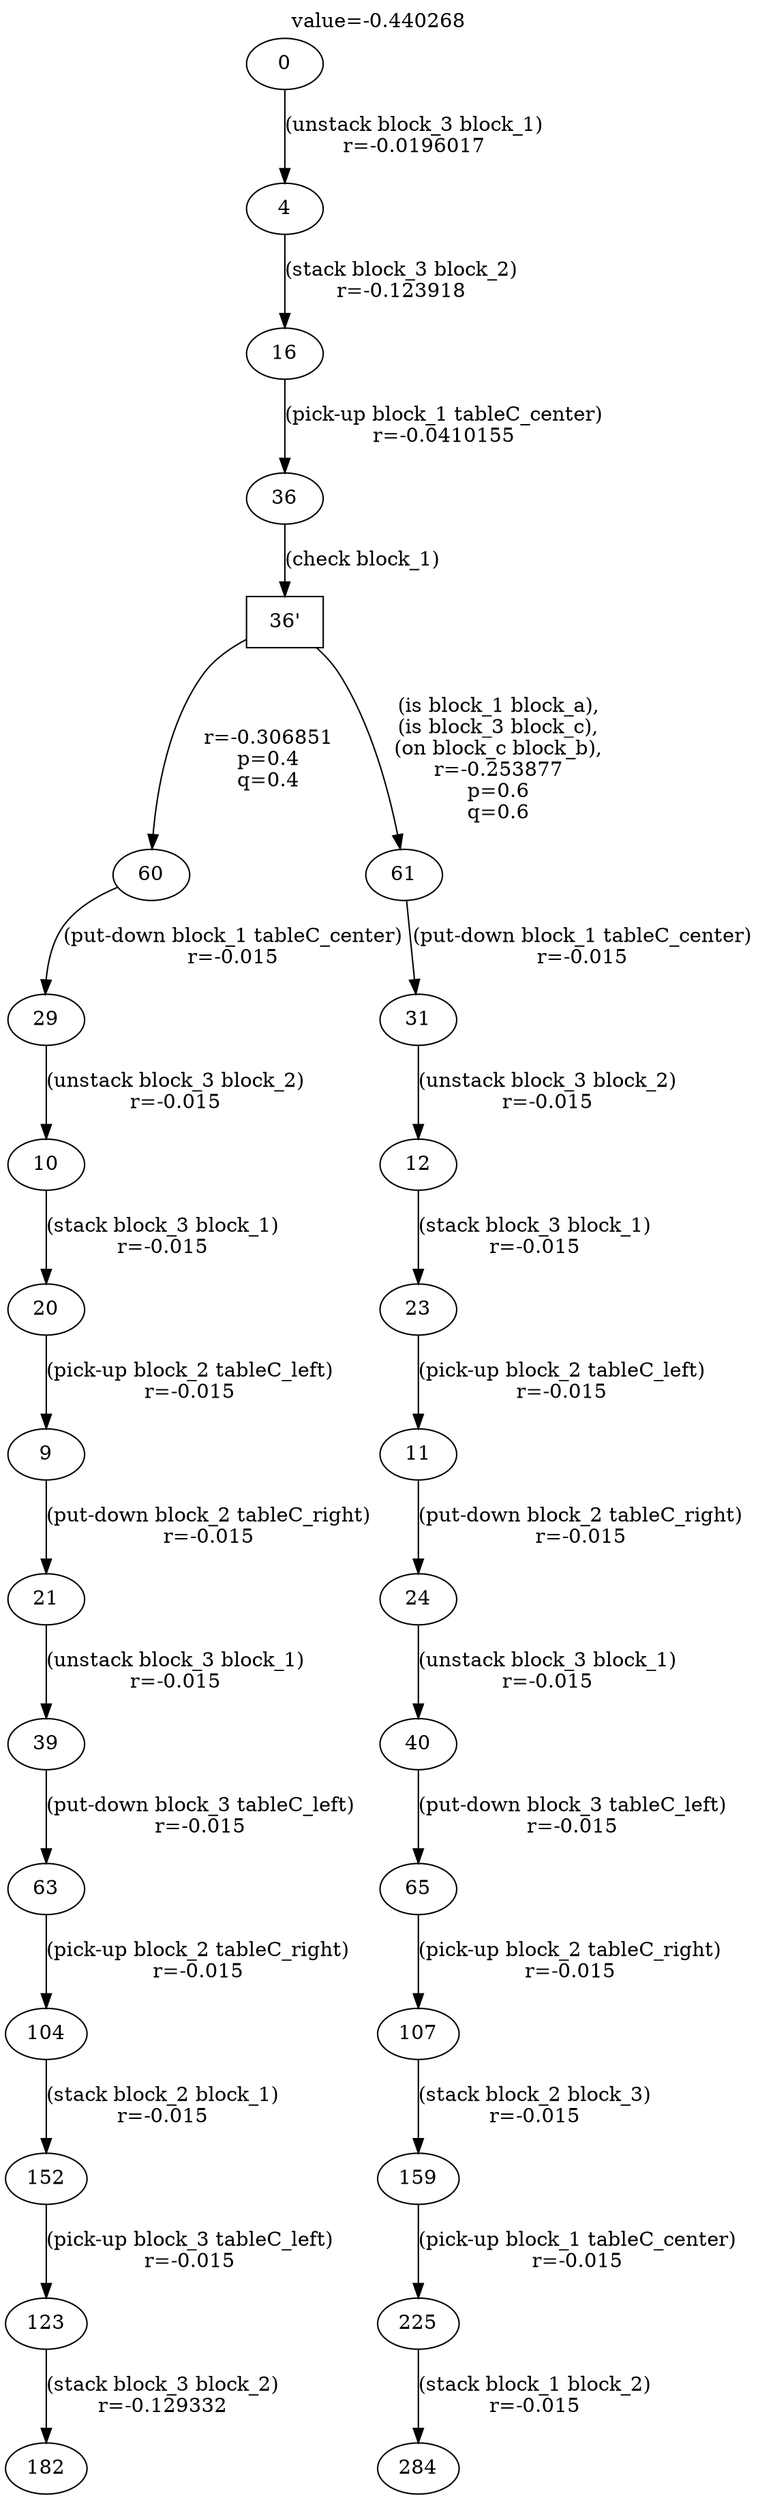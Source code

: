 digraph g{
label="value=-0.440268"
labelloc=top
0->4 [ label="(unstack block_3 block_1)
r=-0.0196017" ];
4->16 [ label="(stack block_3 block_2)
r=-0.123918" ];
16->36 [ label="(pick-up block_1 tableC_center)
r=-0.0410155" ];
"36'" [ shape=box ] ;
36->"36'" [ label="(check block_1)" ];
"36'"->60 [ label="
r=-0.306851
p=0.4
q=0.4" ];
60->29 [ label="(put-down block_1 tableC_center)
r=-0.015" ];
29->10 [ label="(unstack block_3 block_2)
r=-0.015" ];
10->20 [ label="(stack block_3 block_1)
r=-0.015" ];
20->9 [ label="(pick-up block_2 tableC_left)
r=-0.015" ];
9->21 [ label="(put-down block_2 tableC_right)
r=-0.015" ];
21->39 [ label="(unstack block_3 block_1)
r=-0.015" ];
39->63 [ label="(put-down block_3 tableC_left)
r=-0.015" ];
63->104 [ label="(pick-up block_2 tableC_right)
r=-0.015" ];
104->152 [ label="(stack block_2 block_1)
r=-0.015" ];
152->123 [ label="(pick-up block_3 tableC_left)
r=-0.015" ];
123->182 [ label="(stack block_3 block_2)
r=-0.129332" ];
"36'"->61 [ label="
(is block_1 block_a),
(is block_3 block_c),
(on block_c block_b),
r=-0.253877
p=0.6
q=0.6" ];
61->31 [ label="(put-down block_1 tableC_center)
r=-0.015" ];
31->12 [ label="(unstack block_3 block_2)
r=-0.015" ];
12->23 [ label="(stack block_3 block_1)
r=-0.015" ];
23->11 [ label="(pick-up block_2 tableC_left)
r=-0.015" ];
11->24 [ label="(put-down block_2 tableC_right)
r=-0.015" ];
24->40 [ label="(unstack block_3 block_1)
r=-0.015" ];
40->65 [ label="(put-down block_3 tableC_left)
r=-0.015" ];
65->107 [ label="(pick-up block_2 tableC_right)
r=-0.015" ];
107->159 [ label="(stack block_2 block_3)
r=-0.015" ];
159->225 [ label="(pick-up block_1 tableC_center)
r=-0.015" ];
225->284 [ label="(stack block_1 block_2)
r=-0.015" ];
}
